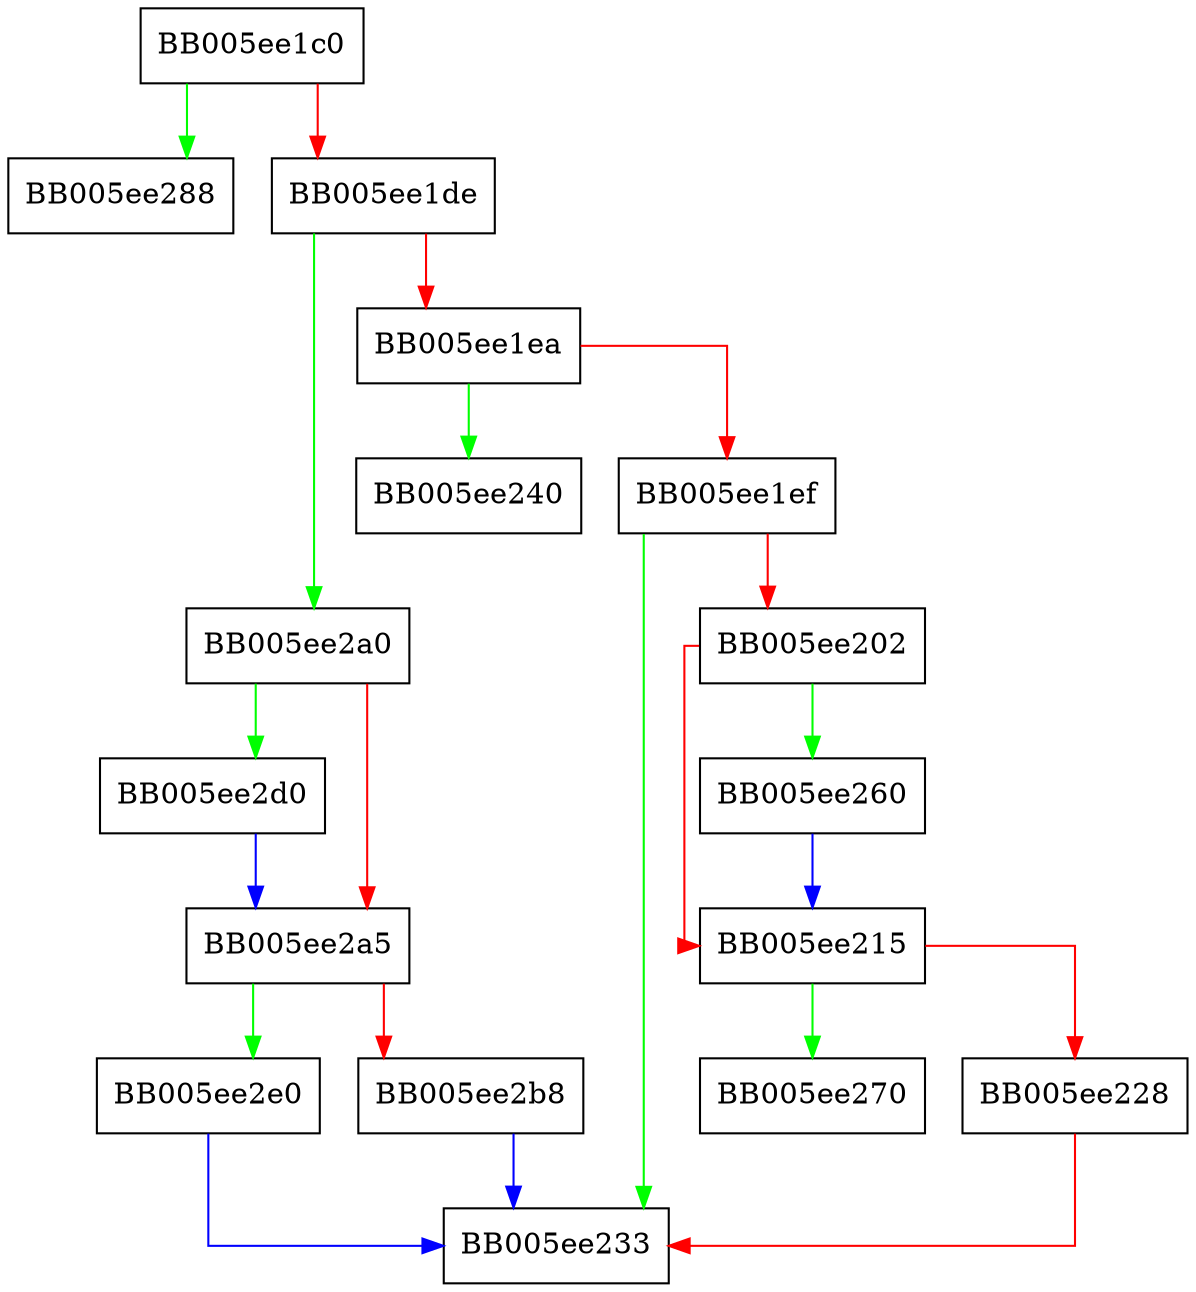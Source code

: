 digraph CRYPTO_clear_realloc {
  node [shape="box"];
  graph [splines=ortho];
  BB005ee1c0 -> BB005ee288 [color="green"];
  BB005ee1c0 -> BB005ee1de [color="red"];
  BB005ee1de -> BB005ee2a0 [color="green"];
  BB005ee1de -> BB005ee1ea [color="red"];
  BB005ee1ea -> BB005ee240 [color="green"];
  BB005ee1ea -> BB005ee1ef [color="red"];
  BB005ee1ef -> BB005ee233 [color="green"];
  BB005ee1ef -> BB005ee202 [color="red"];
  BB005ee202 -> BB005ee260 [color="green"];
  BB005ee202 -> BB005ee215 [color="red"];
  BB005ee215 -> BB005ee270 [color="green"];
  BB005ee215 -> BB005ee228 [color="red"];
  BB005ee228 -> BB005ee233 [color="red"];
  BB005ee260 -> BB005ee215 [color="blue"];
  BB005ee2a0 -> BB005ee2d0 [color="green"];
  BB005ee2a0 -> BB005ee2a5 [color="red"];
  BB005ee2a5 -> BB005ee2e0 [color="green"];
  BB005ee2a5 -> BB005ee2b8 [color="red"];
  BB005ee2b8 -> BB005ee233 [color="blue"];
  BB005ee2d0 -> BB005ee2a5 [color="blue"];
  BB005ee2e0 -> BB005ee233 [color="blue"];
}